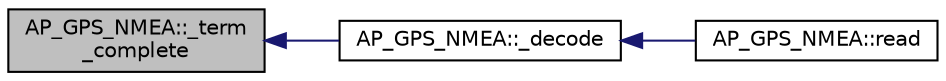 digraph "AP_GPS_NMEA::_term_complete"
{
 // INTERACTIVE_SVG=YES
  edge [fontname="Helvetica",fontsize="10",labelfontname="Helvetica",labelfontsize="10"];
  node [fontname="Helvetica",fontsize="10",shape=record];
  rankdir="LR";
  Node1 [label="AP_GPS_NMEA::_term\l_complete",height=0.2,width=0.4,color="black", fillcolor="grey75", style="filled" fontcolor="black"];
  Node1 -> Node2 [dir="back",color="midnightblue",fontsize="10",style="solid",fontname="Helvetica"];
  Node2 [label="AP_GPS_NMEA::_decode",height=0.2,width=0.4,color="black", fillcolor="white", style="filled",URL="$classAP__GPS__NMEA.html#a955545b788a23ec083d91b961391429b"];
  Node2 -> Node3 [dir="back",color="midnightblue",fontsize="10",style="solid",fontname="Helvetica"];
  Node3 [label="AP_GPS_NMEA::read",height=0.2,width=0.4,color="black", fillcolor="white", style="filled",URL="$classAP__GPS__NMEA.html#a57afd3ecfcdc92db462c09e55399fa91"];
}
